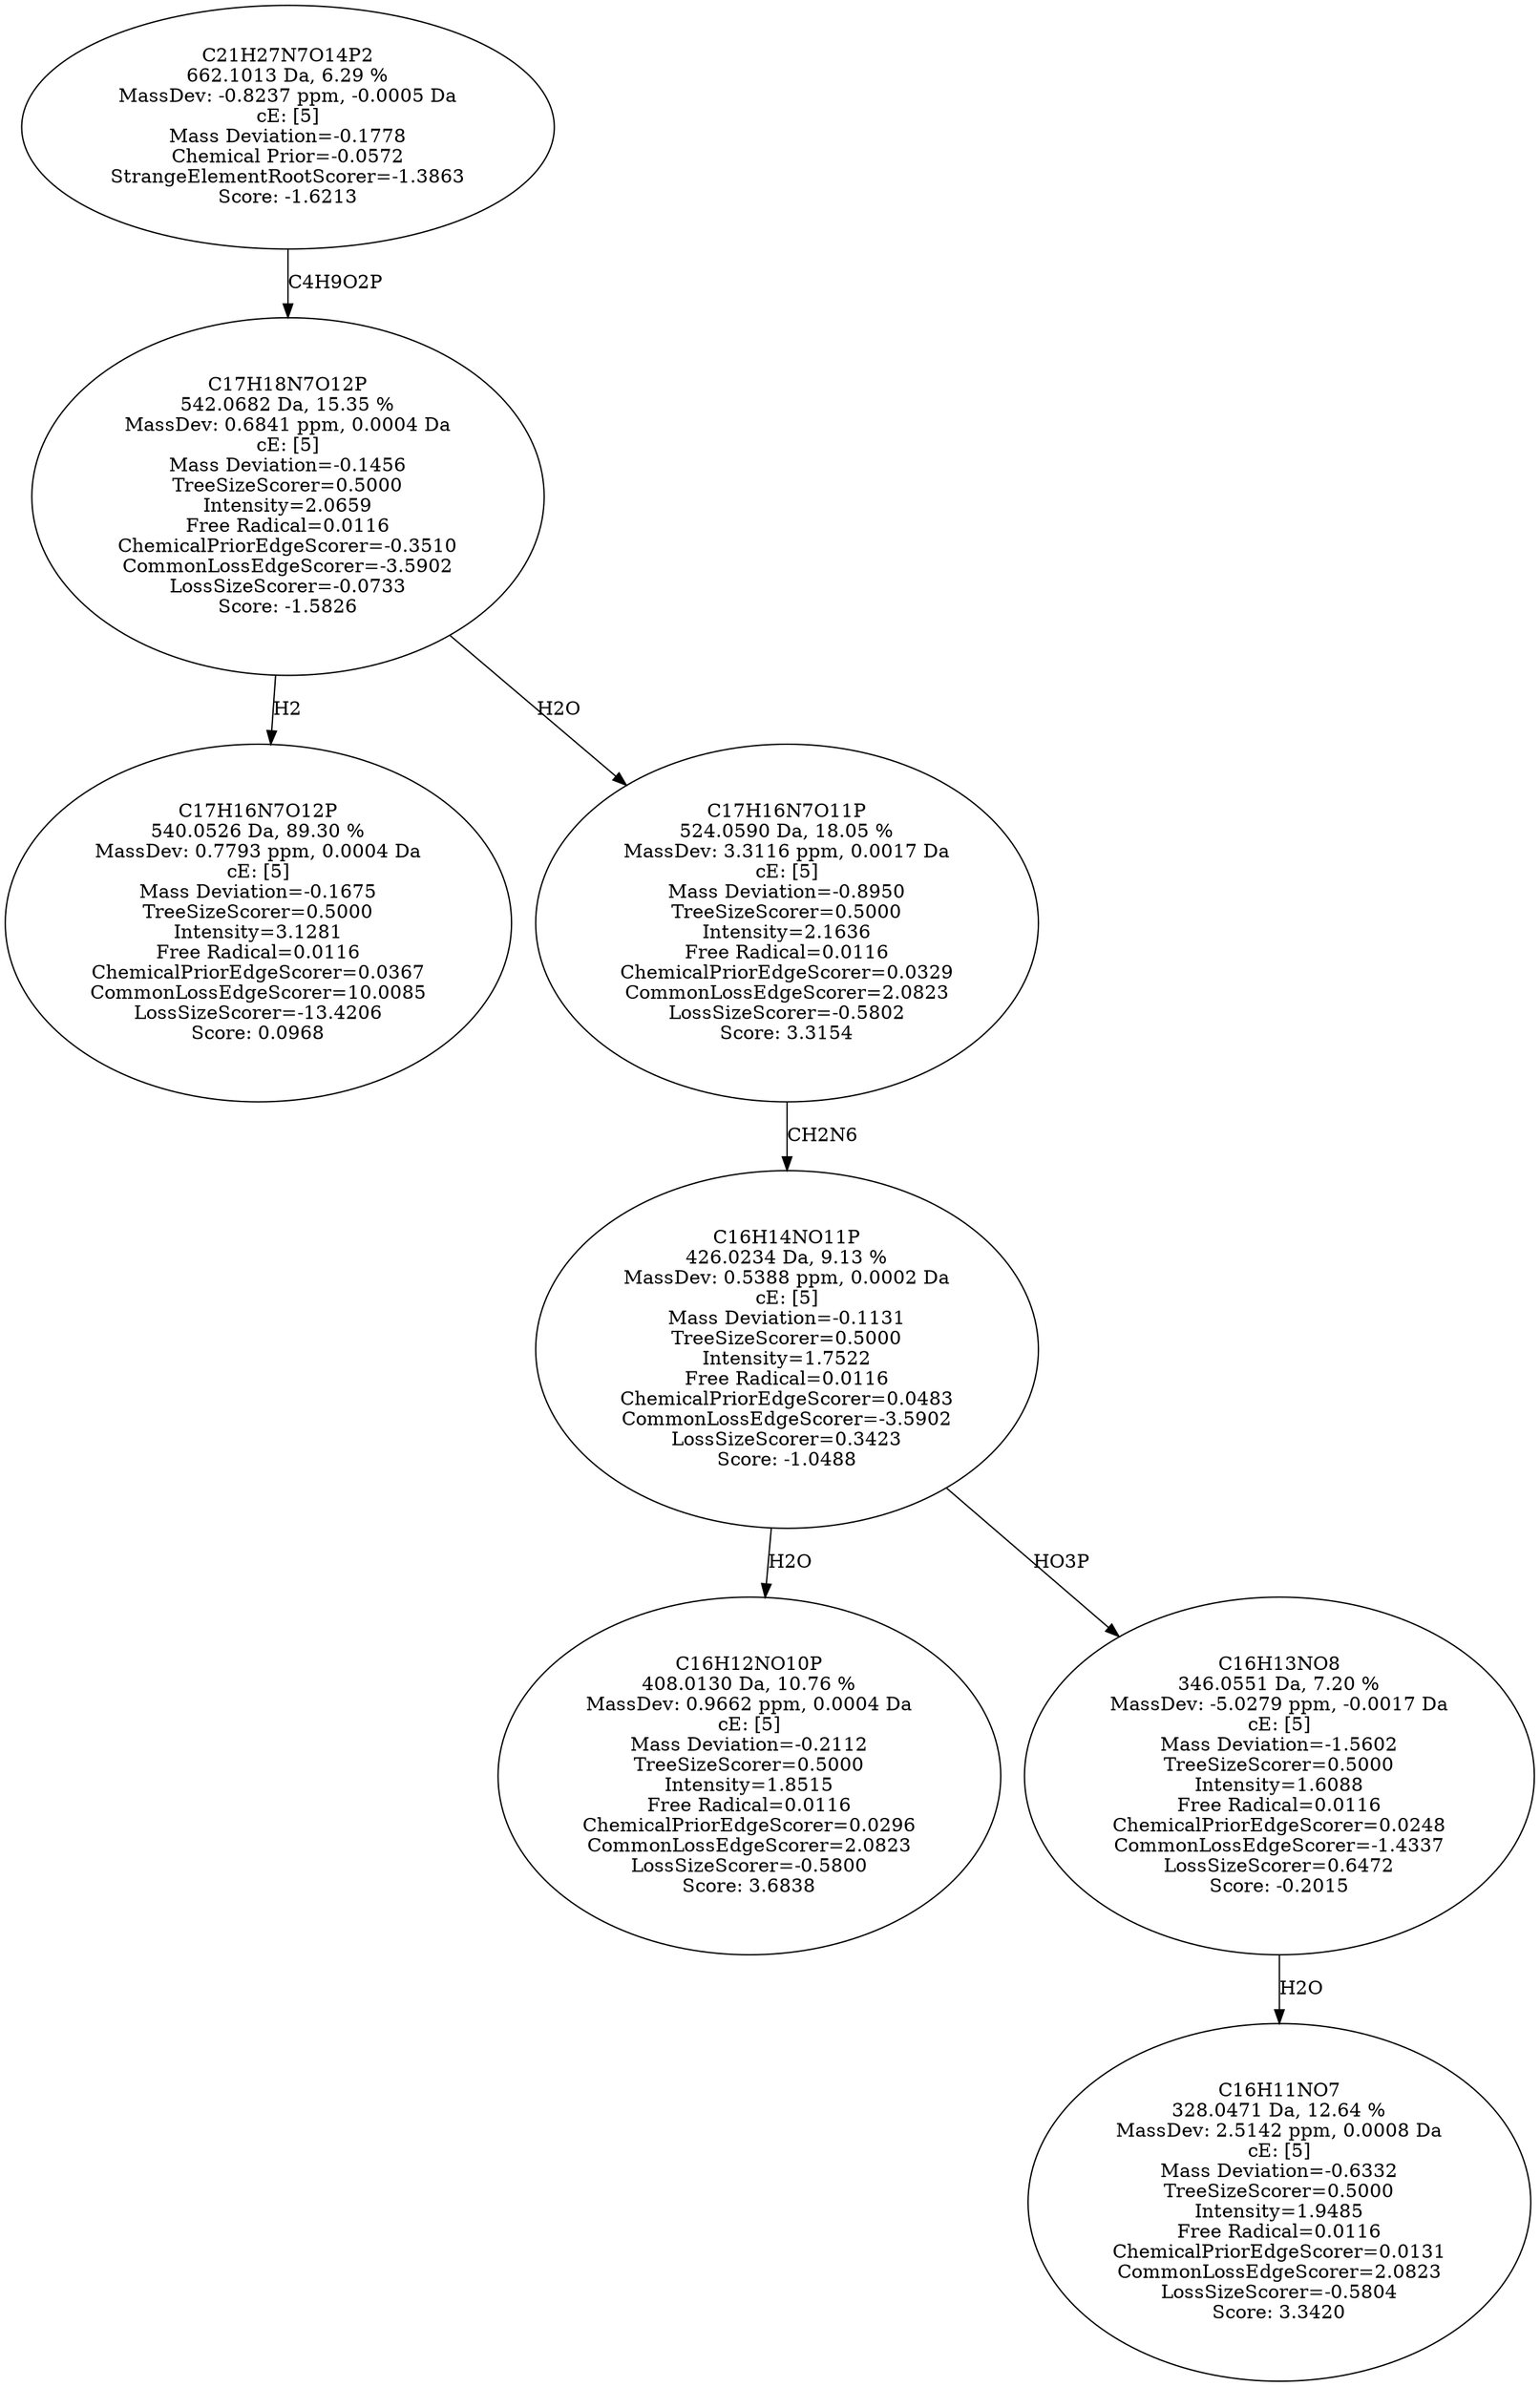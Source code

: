 strict digraph {
v1 [label="C17H16N7O12P\n540.0526 Da, 89.30 %\nMassDev: 0.7793 ppm, 0.0004 Da\ncE: [5]\nMass Deviation=-0.1675\nTreeSizeScorer=0.5000\nIntensity=3.1281\nFree Radical=0.0116\nChemicalPriorEdgeScorer=0.0367\nCommonLossEdgeScorer=10.0085\nLossSizeScorer=-13.4206\nScore: 0.0968"];
v2 [label="C16H12NO10P\n408.0130 Da, 10.76 %\nMassDev: 0.9662 ppm, 0.0004 Da\ncE: [5]\nMass Deviation=-0.2112\nTreeSizeScorer=0.5000\nIntensity=1.8515\nFree Radical=0.0116\nChemicalPriorEdgeScorer=0.0296\nCommonLossEdgeScorer=2.0823\nLossSizeScorer=-0.5800\nScore: 3.6838"];
v3 [label="C16H11NO7\n328.0471 Da, 12.64 %\nMassDev: 2.5142 ppm, 0.0008 Da\ncE: [5]\nMass Deviation=-0.6332\nTreeSizeScorer=0.5000\nIntensity=1.9485\nFree Radical=0.0116\nChemicalPriorEdgeScorer=0.0131\nCommonLossEdgeScorer=2.0823\nLossSizeScorer=-0.5804\nScore: 3.3420"];
v4 [label="C16H13NO8\n346.0551 Da, 7.20 %\nMassDev: -5.0279 ppm, -0.0017 Da\ncE: [5]\nMass Deviation=-1.5602\nTreeSizeScorer=0.5000\nIntensity=1.6088\nFree Radical=0.0116\nChemicalPriorEdgeScorer=0.0248\nCommonLossEdgeScorer=-1.4337\nLossSizeScorer=0.6472\nScore: -0.2015"];
v5 [label="C16H14NO11P\n426.0234 Da, 9.13 %\nMassDev: 0.5388 ppm, 0.0002 Da\ncE: [5]\nMass Deviation=-0.1131\nTreeSizeScorer=0.5000\nIntensity=1.7522\nFree Radical=0.0116\nChemicalPriorEdgeScorer=0.0483\nCommonLossEdgeScorer=-3.5902\nLossSizeScorer=0.3423\nScore: -1.0488"];
v6 [label="C17H16N7O11P\n524.0590 Da, 18.05 %\nMassDev: 3.3116 ppm, 0.0017 Da\ncE: [5]\nMass Deviation=-0.8950\nTreeSizeScorer=0.5000\nIntensity=2.1636\nFree Radical=0.0116\nChemicalPriorEdgeScorer=0.0329\nCommonLossEdgeScorer=2.0823\nLossSizeScorer=-0.5802\nScore: 3.3154"];
v7 [label="C17H18N7O12P\n542.0682 Da, 15.35 %\nMassDev: 0.6841 ppm, 0.0004 Da\ncE: [5]\nMass Deviation=-0.1456\nTreeSizeScorer=0.5000\nIntensity=2.0659\nFree Radical=0.0116\nChemicalPriorEdgeScorer=-0.3510\nCommonLossEdgeScorer=-3.5902\nLossSizeScorer=-0.0733\nScore: -1.5826"];
v8 [label="C21H27N7O14P2\n662.1013 Da, 6.29 %\nMassDev: -0.8237 ppm, -0.0005 Da\ncE: [5]\nMass Deviation=-0.1778\nChemical Prior=-0.0572\nStrangeElementRootScorer=-1.3863\nScore: -1.6213"];
v7 -> v1 [label="H2"];
v5 -> v2 [label="H2O"];
v4 -> v3 [label="H2O"];
v5 -> v4 [label="HO3P"];
v6 -> v5 [label="CH2N6"];
v7 -> v6 [label="H2O"];
v8 -> v7 [label="C4H9O2P"];
}